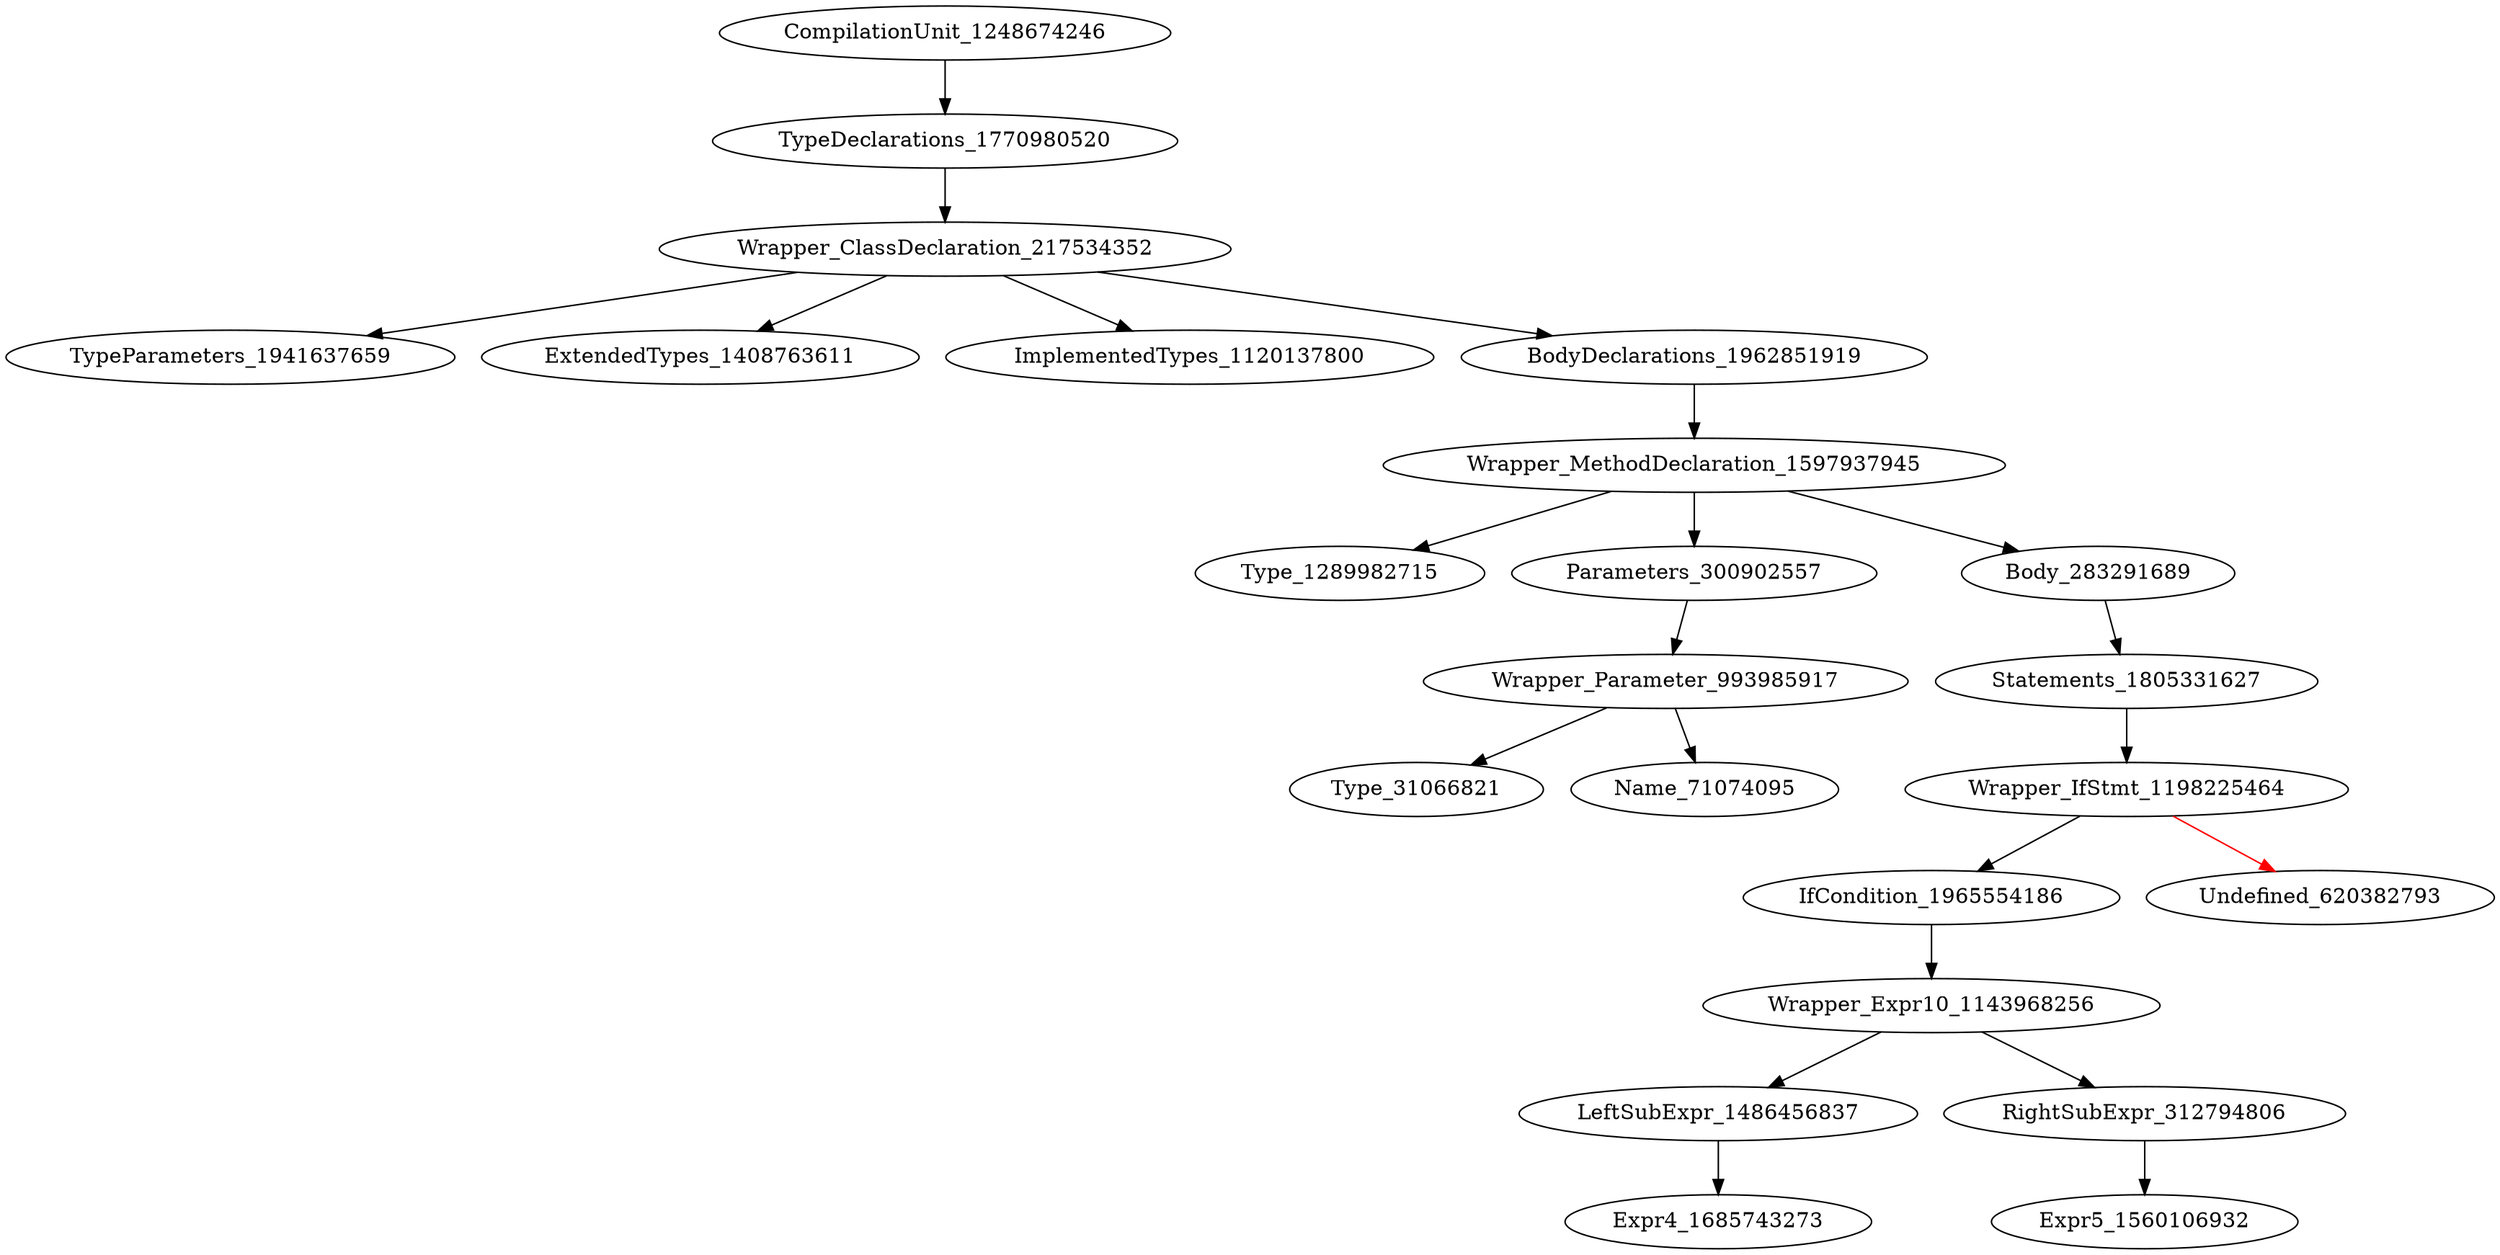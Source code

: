 digraph {
CompilationUnit_1248674246 -> TypeDeclarations_1770980520
TypeDeclarations_1770980520 -> Wrapper_ClassDeclaration_217534352
Wrapper_ClassDeclaration_217534352 -> TypeParameters_1941637659
Wrapper_ClassDeclaration_217534352 -> ExtendedTypes_1408763611
Wrapper_ClassDeclaration_217534352 -> ImplementedTypes_1120137800
Wrapper_ClassDeclaration_217534352 -> BodyDeclarations_1962851919
BodyDeclarations_1962851919 -> Wrapper_MethodDeclaration_1597937945
Wrapper_MethodDeclaration_1597937945 -> Type_1289982715
Wrapper_MethodDeclaration_1597937945 -> Parameters_300902557
Wrapper_MethodDeclaration_1597937945 -> Body_283291689
Parameters_300902557 -> Wrapper_Parameter_993985917
Body_283291689 -> Statements_1805331627
Wrapper_Parameter_993985917 -> Type_31066821
Wrapper_Parameter_993985917 -> Name_71074095
Statements_1805331627 -> Wrapper_IfStmt_1198225464
Wrapper_IfStmt_1198225464 -> IfCondition_1965554186
Wrapper_IfStmt_1198225464 -> Undefined_620382793 [color = red] 
IfCondition_1965554186 -> Wrapper_Expr10_1143968256
Wrapper_Expr10_1143968256 -> LeftSubExpr_1486456837
Wrapper_Expr10_1143968256 -> RightSubExpr_312794806
LeftSubExpr_1486456837 -> Expr4_1685743273
RightSubExpr_312794806 -> Expr5_1560106932
}